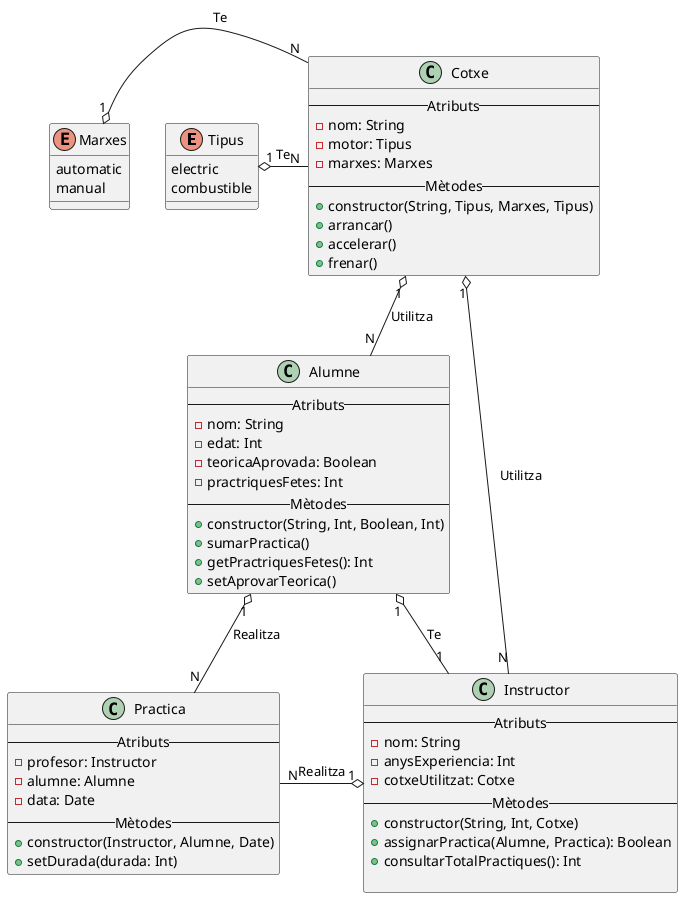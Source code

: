 @startuml
'https://plantuml.com/class-diagram

enum Tipus {
    electric
    combustible
}

enum Marxes{
    automatic
    manual
}
class Cotxe{
    -- Atributs --
    - nom: String
    - motor: Tipus
    - marxes: Marxes
    -- Mètodes --
    + constructor(String, Tipus, Marxes, Tipus)
    + arrancar()
    + accelerar()
    + frenar()
}

class Instructor{
    -- Atributs --
    - nom: String
    - anysExperiencia: Int
    - cotxeUtilitzat: Cotxe
    -- Mètodes --
    + constructor(String, Int, Cotxe)
    + assignarPractica(Alumne, Practica): Boolean
    + consultarTotalPractiques(): Int

}

class Alumne {
    -- Atributs --
    - nom: String
    - edat: Int
    - teoricaAprovada: Boolean
    - practriquesFetes: Int
    -- Mètodes --
    + constructor(String, Int, Boolean, Int)
    + sumarPractica()
    + getPractriquesFetes(): Int
    + setAprovarTeorica()
}

class Practica {
    -- Atributs --
    - profesor: Instructor
    - alumne: Alumne
    - data: Date
    -- Mètodes --
    + constructor(Instructor, Alumne, Date)
    + setDurada(durada: Int)
}

Cotxe "1" o-down- "N" Instructor: Utilitza
Cotxe "1" o-down- "N" Alumne: Utilitza
Instructor "1" o-left- "N" Practica: Realitza
Alumne "1" o-down- "N" Practica: Realitza
Alumne "1" o-right- "1" Instructor: Te
Tipus "1" o-right- "N" Cotxe: Te
Marxes "1" o-right- "N" Cotxe: Te

@enduml